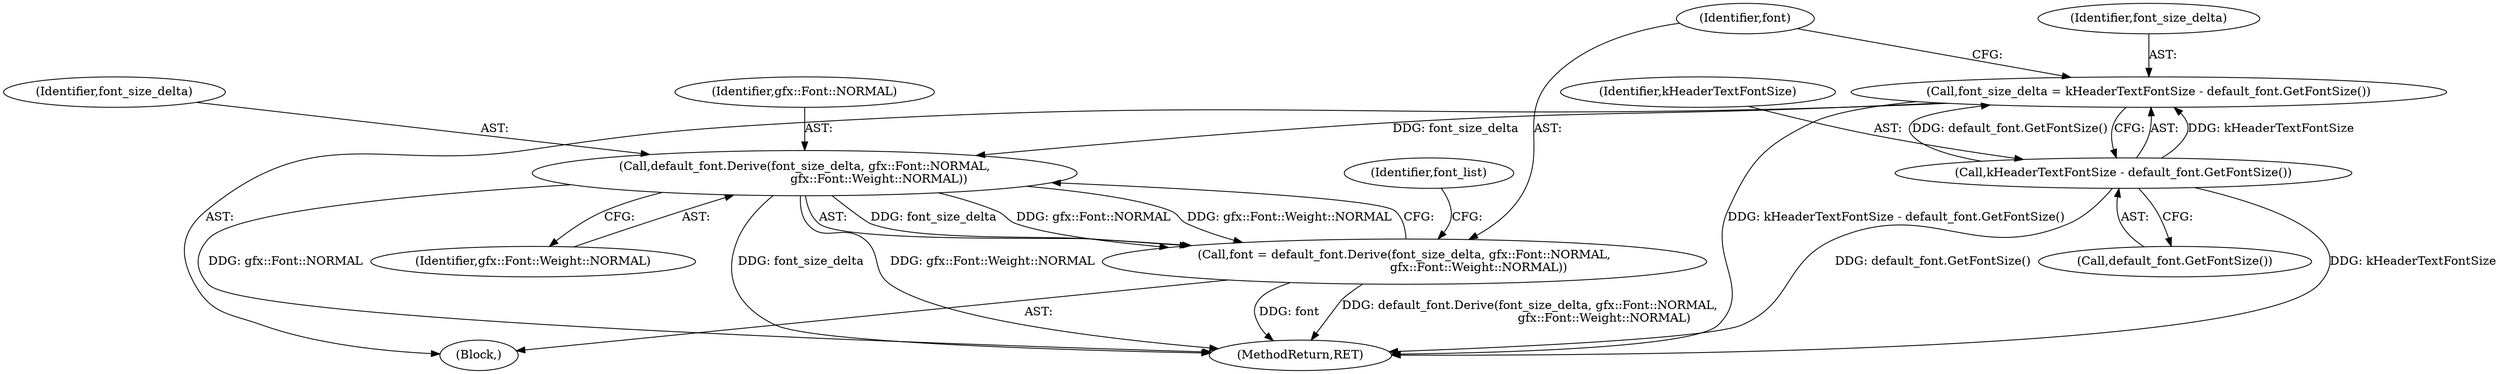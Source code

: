 digraph "0_Chrome_c25b198675380f713a56649c857b4367601d4a3d_6@integer" {
"1000134" [label="(Call,font_size_delta = kHeaderTextFontSize - default_font.GetFontSize())"];
"1000136" [label="(Call,kHeaderTextFontSize - default_font.GetFontSize())"];
"1000142" [label="(Call,default_font.Derive(font_size_delta, gfx::Font::NORMAL,\n                                       gfx::Font::Weight::NORMAL))"];
"1000140" [label="(Call,font = default_font.Derive(font_size_delta, gfx::Font::NORMAL,\n                                       gfx::Font::Weight::NORMAL))"];
"1000145" [label="(Identifier,gfx::Font::Weight::NORMAL)"];
"1000135" [label="(Identifier,font_size_delta)"];
"1000134" [label="(Call,font_size_delta = kHeaderTextFontSize - default_font.GetFontSize())"];
"1000160" [label="(MethodReturn,RET)"];
"1000137" [label="(Identifier,kHeaderTextFontSize)"];
"1000148" [label="(Identifier,font_list)"];
"1000136" [label="(Call,kHeaderTextFontSize - default_font.GetFontSize())"];
"1000143" [label="(Identifier,font_size_delta)"];
"1000138" [label="(Call,default_font.GetFontSize())"];
"1000101" [label="(Block,)"];
"1000144" [label="(Identifier,gfx::Font::NORMAL)"];
"1000140" [label="(Call,font = default_font.Derive(font_size_delta, gfx::Font::NORMAL,\n                                       gfx::Font::Weight::NORMAL))"];
"1000142" [label="(Call,default_font.Derive(font_size_delta, gfx::Font::NORMAL,\n                                       gfx::Font::Weight::NORMAL))"];
"1000141" [label="(Identifier,font)"];
"1000134" -> "1000101"  [label="AST: "];
"1000134" -> "1000136"  [label="CFG: "];
"1000135" -> "1000134"  [label="AST: "];
"1000136" -> "1000134"  [label="AST: "];
"1000141" -> "1000134"  [label="CFG: "];
"1000134" -> "1000160"  [label="DDG: kHeaderTextFontSize - default_font.GetFontSize()"];
"1000136" -> "1000134"  [label="DDG: kHeaderTextFontSize"];
"1000136" -> "1000134"  [label="DDG: default_font.GetFontSize()"];
"1000134" -> "1000142"  [label="DDG: font_size_delta"];
"1000136" -> "1000138"  [label="CFG: "];
"1000137" -> "1000136"  [label="AST: "];
"1000138" -> "1000136"  [label="AST: "];
"1000136" -> "1000160"  [label="DDG: default_font.GetFontSize()"];
"1000136" -> "1000160"  [label="DDG: kHeaderTextFontSize"];
"1000142" -> "1000140"  [label="AST: "];
"1000142" -> "1000145"  [label="CFG: "];
"1000143" -> "1000142"  [label="AST: "];
"1000144" -> "1000142"  [label="AST: "];
"1000145" -> "1000142"  [label="AST: "];
"1000140" -> "1000142"  [label="CFG: "];
"1000142" -> "1000160"  [label="DDG: gfx::Font::NORMAL"];
"1000142" -> "1000160"  [label="DDG: font_size_delta"];
"1000142" -> "1000160"  [label="DDG: gfx::Font::Weight::NORMAL"];
"1000142" -> "1000140"  [label="DDG: font_size_delta"];
"1000142" -> "1000140"  [label="DDG: gfx::Font::NORMAL"];
"1000142" -> "1000140"  [label="DDG: gfx::Font::Weight::NORMAL"];
"1000140" -> "1000101"  [label="AST: "];
"1000141" -> "1000140"  [label="AST: "];
"1000148" -> "1000140"  [label="CFG: "];
"1000140" -> "1000160"  [label="DDG: default_font.Derive(font_size_delta, gfx::Font::NORMAL,\n                                       gfx::Font::Weight::NORMAL)"];
"1000140" -> "1000160"  [label="DDG: font"];
}
